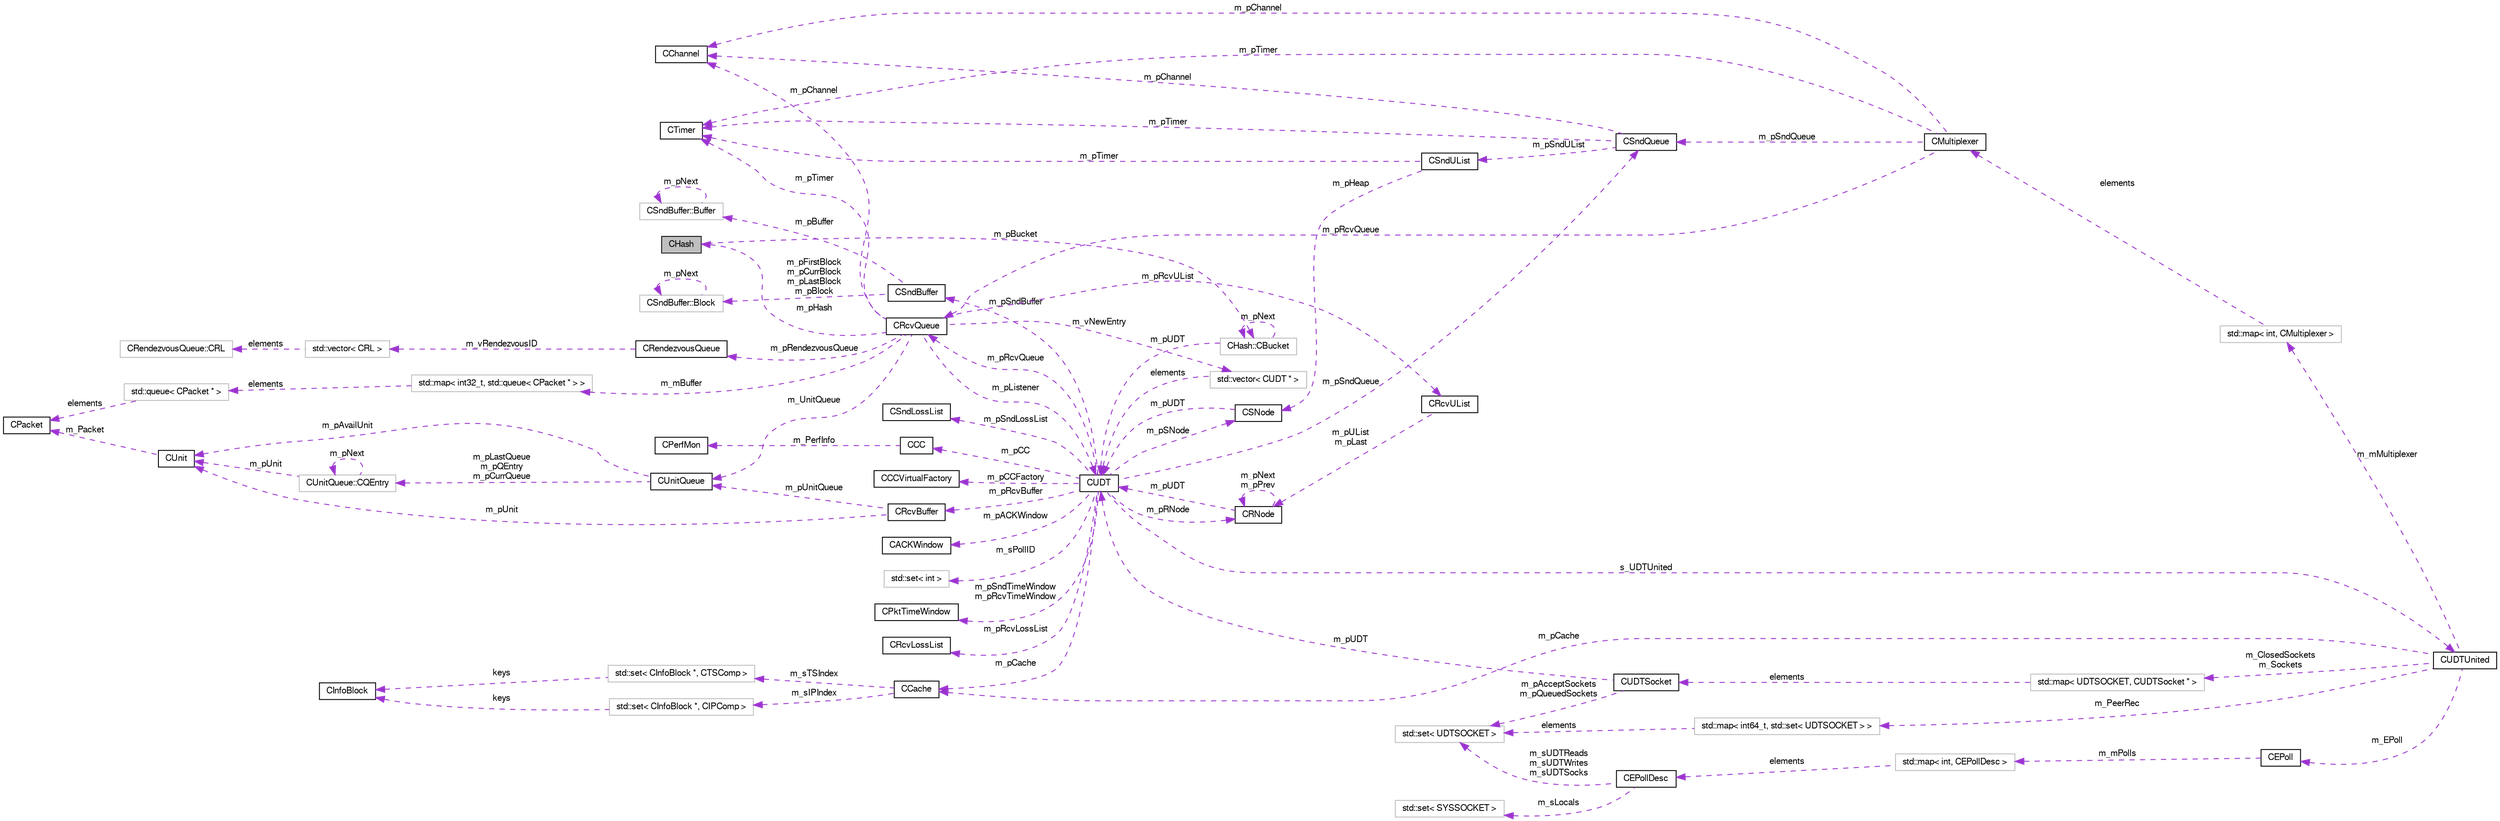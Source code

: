 digraph G
{
  bgcolor="transparent";
  edge [fontname="FreeSans",fontsize="10",labelfontname="FreeSans",labelfontsize="10"];
  node [fontname="FreeSans",fontsize="10",shape=record];
  rankdir=LR;
  Node1 [label="CHash",height=0.2,width=0.4,color="black", fillcolor="grey75", style="filled" fontcolor="black"];
  Node2 -> Node1 [dir=back,color="darkorchid3",fontsize="10",style="dashed",label="m_pBucket",fontname="FreeSans"];
  Node2 [label="CHash::CBucket",height=0.2,width=0.4,color="grey75"];
  Node3 -> Node2 [dir=back,color="darkorchid3",fontsize="10",style="dashed",label="m_pUDT",fontname="FreeSans"];
  Node3 [label="CUDT",height=0.2,width=0.4,color="black",URL="$classCUDT.html"];
  Node4 -> Node3 [dir=back,color="darkorchid3",fontsize="10",style="dashed",label="m_pACKWindow",fontname="FreeSans"];
  Node4 [label="CACKWindow",height=0.2,width=0.4,color="black",URL="$classCACKWindow.html"];
  Node5 -> Node3 [dir=back,color="darkorchid3",fontsize="10",style="dashed",label="m_sPollID",fontname="FreeSans"];
  Node5 [label="std::set\< int \>",height=0.2,width=0.4,color="grey75"];
  Node6 -> Node3 [dir=back,color="darkorchid3",fontsize="10",style="dashed",label="m_pSndTimeWindow\nm_pRcvTimeWindow",fontname="FreeSans"];
  Node6 [label="CPktTimeWindow",height=0.2,width=0.4,color="black",URL="$classCPktTimeWindow.html"];
  Node7 -> Node3 [dir=back,color="darkorchid3",fontsize="10",style="dashed",label="m_pSndBuffer",fontname="FreeSans"];
  Node7 [label="CSndBuffer",height=0.2,width=0.4,color="black",URL="$classCSndBuffer.html"];
  Node8 -> Node7 [dir=back,color="darkorchid3",fontsize="10",style="dashed",label="m_pBuffer",fontname="FreeSans"];
  Node8 [label="CSndBuffer::Buffer",height=0.2,width=0.4,color="grey75"];
  Node8 -> Node8 [dir=back,color="darkorchid3",fontsize="10",style="dashed",label="m_pNext",fontname="FreeSans"];
  Node9 -> Node7 [dir=back,color="darkorchid3",fontsize="10",style="dashed",label="m_pFirstBlock\nm_pCurrBlock\nm_pLastBlock\nm_pBlock",fontname="FreeSans"];
  Node9 [label="CSndBuffer::Block",height=0.2,width=0.4,color="grey75"];
  Node9 -> Node9 [dir=back,color="darkorchid3",fontsize="10",style="dashed",label="m_pNext",fontname="FreeSans"];
  Node10 -> Node3 [dir=back,color="darkorchid3",fontsize="10",style="dashed",label="m_pSndLossList",fontname="FreeSans"];
  Node10 [label="CSndLossList",height=0.2,width=0.4,color="black",URL="$classCSndLossList.html"];
  Node11 -> Node3 [dir=back,color="darkorchid3",fontsize="10",style="dashed",label="m_pCCFactory",fontname="FreeSans"];
  Node11 [label="CCCVirtualFactory",height=0.2,width=0.4,color="black",URL="$classCCCVirtualFactory.html"];
  Node12 -> Node3 [dir=back,color="darkorchid3",fontsize="10",style="dashed",label="m_pRcvBuffer",fontname="FreeSans"];
  Node12 [label="CRcvBuffer",height=0.2,width=0.4,color="black",URL="$classCRcvBuffer.html"];
  Node13 -> Node12 [dir=back,color="darkorchid3",fontsize="10",style="dashed",label="m_pUnit",fontname="FreeSans"];
  Node13 [label="CUnit",height=0.2,width=0.4,color="black",URL="$structCUnit.html"];
  Node14 -> Node13 [dir=back,color="darkorchid3",fontsize="10",style="dashed",label="m_Packet",fontname="FreeSans"];
  Node14 [label="CPacket",height=0.2,width=0.4,color="black",URL="$classCPacket.html"];
  Node15 -> Node12 [dir=back,color="darkorchid3",fontsize="10",style="dashed",label="m_pUnitQueue",fontname="FreeSans"];
  Node15 [label="CUnitQueue",height=0.2,width=0.4,color="black",URL="$classCUnitQueue.html"];
  Node13 -> Node15 [dir=back,color="darkorchid3",fontsize="10",style="dashed",label="m_pAvailUnit",fontname="FreeSans"];
  Node16 -> Node15 [dir=back,color="darkorchid3",fontsize="10",style="dashed",label="m_pLastQueue\nm_pQEntry\nm_pCurrQueue",fontname="FreeSans"];
  Node16 [label="CUnitQueue::CQEntry",height=0.2,width=0.4,color="grey75"];
  Node13 -> Node16 [dir=back,color="darkorchid3",fontsize="10",style="dashed",label="m_pUnit",fontname="FreeSans"];
  Node16 -> Node16 [dir=back,color="darkorchid3",fontsize="10",style="dashed",label="m_pNext",fontname="FreeSans"];
  Node17 -> Node3 [dir=back,color="darkorchid3",fontsize="10",style="dashed",label="s_UDTUnited",fontname="FreeSans"];
  Node17 [label="CUDTUnited",height=0.2,width=0.4,color="black",URL="$classCUDTUnited.html"];
  Node18 -> Node17 [dir=back,color="darkorchid3",fontsize="10",style="dashed",label="m_mMultiplexer",fontname="FreeSans"];
  Node18 [label="std::map\< int, CMultiplexer \>",height=0.2,width=0.4,color="grey75"];
  Node19 -> Node18 [dir=back,color="darkorchid3",fontsize="10",style="dashed",label="elements",fontname="FreeSans"];
  Node19 [label="CMultiplexer",height=0.2,width=0.4,color="black",URL="$structCMultiplexer.html"];
  Node20 -> Node19 [dir=back,color="darkorchid3",fontsize="10",style="dashed",label="m_pTimer",fontname="FreeSans"];
  Node20 [label="CTimer",height=0.2,width=0.4,color="black",URL="$classCTimer.html"];
  Node21 -> Node19 [dir=back,color="darkorchid3",fontsize="10",style="dashed",label="m_pSndQueue",fontname="FreeSans"];
  Node21 [label="CSndQueue",height=0.2,width=0.4,color="black",URL="$classCSndQueue.html"];
  Node20 -> Node21 [dir=back,color="darkorchid3",fontsize="10",style="dashed",label="m_pTimer",fontname="FreeSans"];
  Node22 -> Node21 [dir=back,color="darkorchid3",fontsize="10",style="dashed",label="m_pSndUList",fontname="FreeSans"];
  Node22 [label="CSndUList",height=0.2,width=0.4,color="black",URL="$classCSndUList.html"];
  Node20 -> Node22 [dir=back,color="darkorchid3",fontsize="10",style="dashed",label="m_pTimer",fontname="FreeSans"];
  Node23 -> Node22 [dir=back,color="darkorchid3",fontsize="10",style="dashed",label="m_pHeap",fontname="FreeSans"];
  Node23 [label="CSNode",height=0.2,width=0.4,color="black",URL="$structCSNode.html"];
  Node3 -> Node23 [dir=back,color="darkorchid3",fontsize="10",style="dashed",label="m_pUDT",fontname="FreeSans"];
  Node24 -> Node21 [dir=back,color="darkorchid3",fontsize="10",style="dashed",label="m_pChannel",fontname="FreeSans"];
  Node24 [label="CChannel",height=0.2,width=0.4,color="black",URL="$classCChannel.html"];
  Node24 -> Node19 [dir=back,color="darkorchid3",fontsize="10",style="dashed",label="m_pChannel",fontname="FreeSans"];
  Node25 -> Node19 [dir=back,color="darkorchid3",fontsize="10",style="dashed",label="m_pRcvQueue",fontname="FreeSans"];
  Node25 [label="CRcvQueue",height=0.2,width=0.4,color="black",URL="$classCRcvQueue.html"];
  Node26 -> Node25 [dir=back,color="darkorchid3",fontsize="10",style="dashed",label="m_mBuffer",fontname="FreeSans"];
  Node26 [label="std::map\< int32_t, std::queue\< CPacket * \> \>",height=0.2,width=0.4,color="grey75"];
  Node27 -> Node26 [dir=back,color="darkorchid3",fontsize="10",style="dashed",label="elements",fontname="FreeSans"];
  Node27 [label="std::queue\< CPacket * \>",height=0.2,width=0.4,color="grey75"];
  Node14 -> Node27 [dir=back,color="darkorchid3",fontsize="10",style="dashed",label="elements",fontname="FreeSans"];
  Node3 -> Node25 [dir=back,color="darkorchid3",fontsize="10",style="dashed",label="m_pListener",fontname="FreeSans"];
  Node20 -> Node25 [dir=back,color="darkorchid3",fontsize="10",style="dashed",label="m_pTimer",fontname="FreeSans"];
  Node28 -> Node25 [dir=back,color="darkorchid3",fontsize="10",style="dashed",label="m_pRendezvousQueue",fontname="FreeSans"];
  Node28 [label="CRendezvousQueue",height=0.2,width=0.4,color="black",URL="$classCRendezvousQueue.html"];
  Node29 -> Node28 [dir=back,color="darkorchid3",fontsize="10",style="dashed",label="m_vRendezvousID",fontname="FreeSans"];
  Node29 [label="std::vector\< CRL \>",height=0.2,width=0.4,color="grey75"];
  Node30 -> Node29 [dir=back,color="darkorchid3",fontsize="10",style="dashed",label="elements",fontname="FreeSans"];
  Node30 [label="CRendezvousQueue::CRL",height=0.2,width=0.4,color="grey75"];
  Node31 -> Node25 [dir=back,color="darkorchid3",fontsize="10",style="dashed",label="m_vNewEntry",fontname="FreeSans"];
  Node31 [label="std::vector\< CUDT * \>",height=0.2,width=0.4,color="grey75"];
  Node3 -> Node31 [dir=back,color="darkorchid3",fontsize="10",style="dashed",label="elements",fontname="FreeSans"];
  Node15 -> Node25 [dir=back,color="darkorchid3",fontsize="10",style="dashed",label="m_UnitQueue",fontname="FreeSans"];
  Node32 -> Node25 [dir=back,color="darkorchid3",fontsize="10",style="dashed",label="m_pRcvUList",fontname="FreeSans"];
  Node32 [label="CRcvUList",height=0.2,width=0.4,color="black",URL="$classCRcvUList.html"];
  Node33 -> Node32 [dir=back,color="darkorchid3",fontsize="10",style="dashed",label="m_pUList\nm_pLast",fontname="FreeSans"];
  Node33 [label="CRNode",height=0.2,width=0.4,color="black",URL="$structCRNode.html"];
  Node3 -> Node33 [dir=back,color="darkorchid3",fontsize="10",style="dashed",label="m_pUDT",fontname="FreeSans"];
  Node33 -> Node33 [dir=back,color="darkorchid3",fontsize="10",style="dashed",label="m_pNext\nm_pPrev",fontname="FreeSans"];
  Node1 -> Node25 [dir=back,color="darkorchid3",fontsize="10",style="dashed",label="m_pHash",fontname="FreeSans"];
  Node24 -> Node25 [dir=back,color="darkorchid3",fontsize="10",style="dashed",label="m_pChannel",fontname="FreeSans"];
  Node34 -> Node17 [dir=back,color="darkorchid3",fontsize="10",style="dashed",label="m_ClosedSockets\nm_Sockets",fontname="FreeSans"];
  Node34 [label="std::map\< UDTSOCKET, CUDTSocket * \>",height=0.2,width=0.4,color="grey75"];
  Node35 -> Node34 [dir=back,color="darkorchid3",fontsize="10",style="dashed",label="elements",fontname="FreeSans"];
  Node35 [label="CUDTSocket",height=0.2,width=0.4,color="black",URL="$classCUDTSocket.html"];
  Node36 -> Node35 [dir=back,color="darkorchid3",fontsize="10",style="dashed",label="m_pAcceptSockets\nm_pQueuedSockets",fontname="FreeSans"];
  Node36 [label="std::set\< UDTSOCKET \>",height=0.2,width=0.4,color="grey75"];
  Node3 -> Node35 [dir=back,color="darkorchid3",fontsize="10",style="dashed",label="m_pUDT",fontname="FreeSans"];
  Node37 -> Node17 [dir=back,color="darkorchid3",fontsize="10",style="dashed",label="m_PeerRec",fontname="FreeSans"];
  Node37 [label="std::map\< int64_t, std::set\< UDTSOCKET \> \>",height=0.2,width=0.4,color="grey75"];
  Node36 -> Node37 [dir=back,color="darkorchid3",fontsize="10",style="dashed",label="elements",fontname="FreeSans"];
  Node38 -> Node17 [dir=back,color="darkorchid3",fontsize="10",style="dashed",label="m_EPoll",fontname="FreeSans"];
  Node38 [label="CEPoll",height=0.2,width=0.4,color="black",URL="$classCEPoll.html"];
  Node39 -> Node38 [dir=back,color="darkorchid3",fontsize="10",style="dashed",label="m_mPolls",fontname="FreeSans"];
  Node39 [label="std::map\< int, CEPollDesc \>",height=0.2,width=0.4,color="grey75"];
  Node40 -> Node39 [dir=back,color="darkorchid3",fontsize="10",style="dashed",label="elements",fontname="FreeSans"];
  Node40 [label="CEPollDesc",height=0.2,width=0.4,color="black",URL="$structCEPollDesc.html"];
  Node36 -> Node40 [dir=back,color="darkorchid3",fontsize="10",style="dashed",label="m_sUDTReads\nm_sUDTWrites\nm_sUDTSocks",fontname="FreeSans"];
  Node41 -> Node40 [dir=back,color="darkorchid3",fontsize="10",style="dashed",label="m_sLocals",fontname="FreeSans"];
  Node41 [label="std::set\< SYSSOCKET \>",height=0.2,width=0.4,color="grey75"];
  Node42 -> Node17 [dir=back,color="darkorchid3",fontsize="10",style="dashed",label="m_pCache",fontname="FreeSans"];
  Node42 [label="CCache",height=0.2,width=0.4,color="black",URL="$classCCache.html"];
  Node43 -> Node42 [dir=back,color="darkorchid3",fontsize="10",style="dashed",label="m_sTSIndex",fontname="FreeSans"];
  Node43 [label="std::set\< CInfoBlock *, CTSComp \>",height=0.2,width=0.4,color="grey75"];
  Node44 -> Node43 [dir=back,color="darkorchid3",fontsize="10",style="dashed",label="keys",fontname="FreeSans"];
  Node44 [label="CInfoBlock",height=0.2,width=0.4,color="black",URL="$structCInfoBlock.html"];
  Node45 -> Node42 [dir=back,color="darkorchid3",fontsize="10",style="dashed",label="m_sIPIndex",fontname="FreeSans"];
  Node45 [label="std::set\< CInfoBlock *, CIPComp \>",height=0.2,width=0.4,color="grey75"];
  Node44 -> Node45 [dir=back,color="darkorchid3",fontsize="10",style="dashed",label="keys",fontname="FreeSans"];
  Node21 -> Node3 [dir=back,color="darkorchid3",fontsize="10",style="dashed",label="m_pSndQueue",fontname="FreeSans"];
  Node46 -> Node3 [dir=back,color="darkorchid3",fontsize="10",style="dashed",label="m_pRcvLossList",fontname="FreeSans"];
  Node46 [label="CRcvLossList",height=0.2,width=0.4,color="black",URL="$classCRcvLossList.html"];
  Node33 -> Node3 [dir=back,color="darkorchid3",fontsize="10",style="dashed",label="m_pRNode",fontname="FreeSans"];
  Node25 -> Node3 [dir=back,color="darkorchid3",fontsize="10",style="dashed",label="m_pRcvQueue",fontname="FreeSans"];
  Node23 -> Node3 [dir=back,color="darkorchid3",fontsize="10",style="dashed",label="m_pSNode",fontname="FreeSans"];
  Node42 -> Node3 [dir=back,color="darkorchid3",fontsize="10",style="dashed",label="m_pCache",fontname="FreeSans"];
  Node47 -> Node3 [dir=back,color="darkorchid3",fontsize="10",style="dashed",label="m_pCC",fontname="FreeSans"];
  Node47 [label="CCC",height=0.2,width=0.4,color="black",URL="$classCCC.html"];
  Node48 -> Node47 [dir=back,color="darkorchid3",fontsize="10",style="dashed",label="m_PerfInfo",fontname="FreeSans"];
  Node48 [label="CPerfMon",height=0.2,width=0.4,color="black",URL="$structCPerfMon.html"];
  Node2 -> Node2 [dir=back,color="darkorchid3",fontsize="10",style="dashed",label="m_pNext",fontname="FreeSans"];
}
